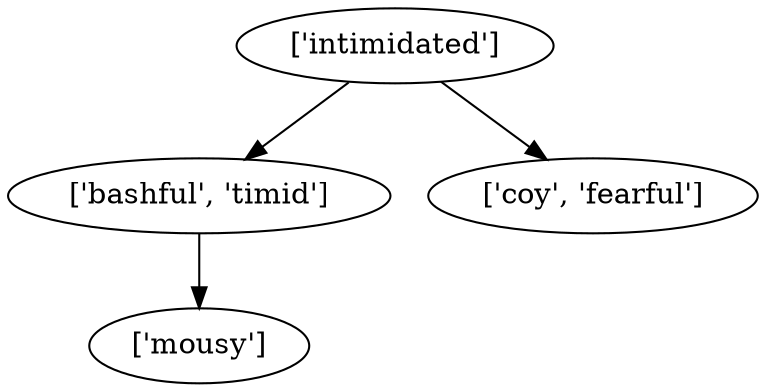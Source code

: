strict digraph  {
	"['bashful', 'timid']" -> "['mousy']";
	"['intimidated']" -> "['bashful', 'timid']";
	"['intimidated']" -> "['coy', 'fearful']";
}
